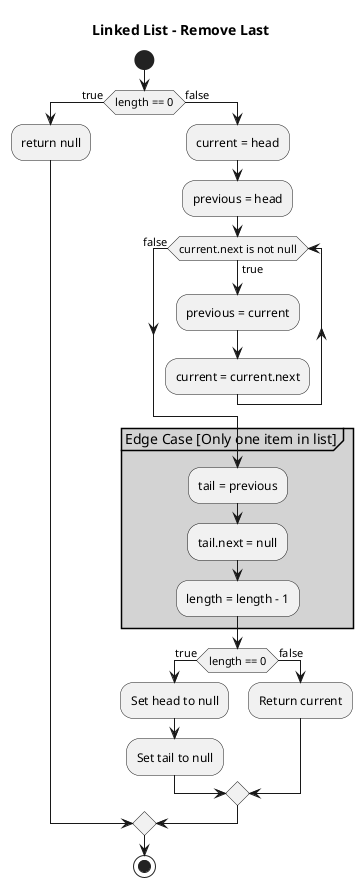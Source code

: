 @startuml
title Linked List - Remove Last
start

if (length == 0) then (true)
  :return null;
else (false)
    :current = head;
    :previous = head;

    while (current.next is not null) is (true)
    :previous = current;
    :current = current.next;
    endwhile (false)

    partition "Edge Case [Only one item in list]" #LightGray {
        :tail = previous;
        :tail.next = null;
        :length = length - 1;

    }

    if (length == 0) then (true)
    :Set head to null;
    :Set tail to null;
    else (false)
    :Return current;
    endif
endif
stop
@enduml
